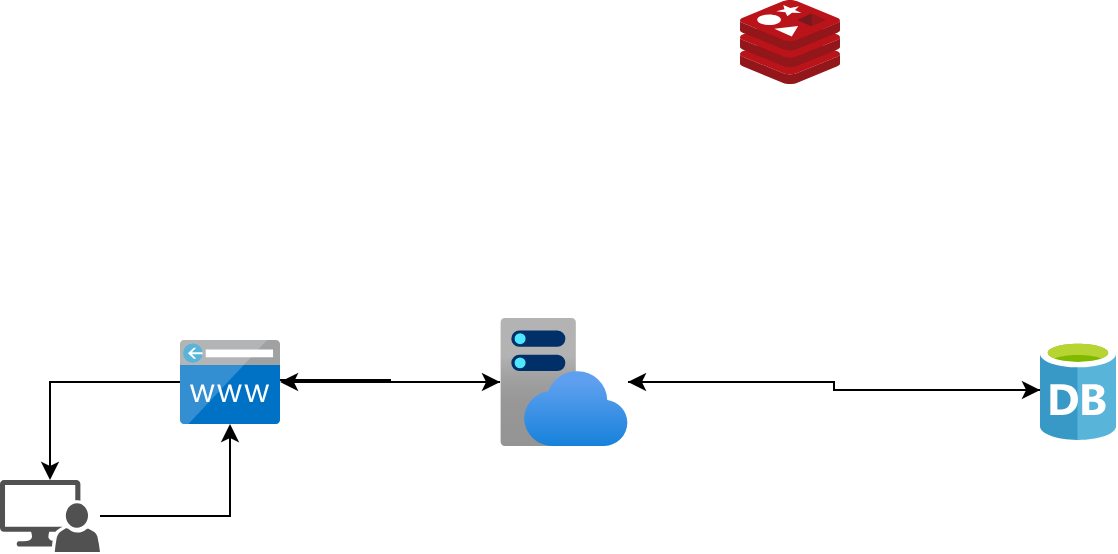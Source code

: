 <mxfile version="20.2.3" type="github" pages="3">
  <diagram id="iwUF3NW_ixmTpaKH3HgT" name="Diagrama de estructura">
    <mxGraphModel dx="1182" dy="732" grid="1" gridSize="10" guides="1" tooltips="1" connect="1" arrows="1" fold="1" page="1" pageScale="1" pageWidth="827" pageHeight="1169" math="0" shadow="0">
      <root>
        <mxCell id="0" />
        <mxCell id="1" parent="0" />
        <mxCell id="ob1_IgO3abHmtrE7pNwk-1" value="" style="sketch=0;aspect=fixed;html=1;points=[];align=center;image;fontSize=12;image=img/lib/mscae/Cache_Redis_Product.svg;" parent="1" vertex="1">
          <mxGeometry x="570" y="50" width="50" height="42" as="geometry" />
        </mxCell>
        <mxCell id="ob1_IgO3abHmtrE7pNwk-10" style="edgeStyle=orthogonalEdgeStyle;rounded=0;orthogonalLoop=1;jettySize=auto;html=1;" parent="1" source="ob1_IgO3abHmtrE7pNwk-2" target="ob1_IgO3abHmtrE7pNwk-4" edge="1">
          <mxGeometry relative="1" as="geometry" />
        </mxCell>
        <mxCell id="ob1_IgO3abHmtrE7pNwk-2" value="" style="sketch=0;aspect=fixed;html=1;points=[];align=center;image;fontSize=12;image=img/lib/mscae/Database_General.svg;" parent="1" vertex="1">
          <mxGeometry x="720" y="220" width="38" height="50" as="geometry" />
        </mxCell>
        <mxCell id="ob1_IgO3abHmtrE7pNwk-8" style="edgeStyle=orthogonalEdgeStyle;rounded=0;orthogonalLoop=1;jettySize=auto;html=1;" parent="1" source="ob1_IgO3abHmtrE7pNwk-4" target="ob1_IgO3abHmtrE7pNwk-11" edge="1">
          <mxGeometry relative="1" as="geometry" />
        </mxCell>
        <mxCell id="ob1_IgO3abHmtrE7pNwk-9" style="edgeStyle=orthogonalEdgeStyle;rounded=0;orthogonalLoop=1;jettySize=auto;html=1;" parent="1" source="ob1_IgO3abHmtrE7pNwk-4" target="ob1_IgO3abHmtrE7pNwk-2" edge="1">
          <mxGeometry relative="1" as="geometry" />
        </mxCell>
        <mxCell id="ob1_IgO3abHmtrE7pNwk-4" value="" style="aspect=fixed;html=1;points=[];align=center;image;fontSize=12;image=img/lib/azure2/app_services/App_Service_Plans.svg;" parent="1" vertex="1">
          <mxGeometry x="450" y="209" width="64" height="64" as="geometry" />
        </mxCell>
        <mxCell id="ob1_IgO3abHmtrE7pNwk-7" style="edgeStyle=orthogonalEdgeStyle;rounded=0;orthogonalLoop=1;jettySize=auto;html=1;exitX=0.6;exitY=0.476;exitDx=0;exitDy=0;exitPerimeter=0;" parent="1" source="ob1_IgO3abHmtrE7pNwk-11" target="ob1_IgO3abHmtrE7pNwk-4" edge="1">
          <mxGeometry relative="1" as="geometry" />
        </mxCell>
        <mxCell id="ob1_IgO3abHmtrE7pNwk-12" style="edgeStyle=orthogonalEdgeStyle;rounded=0;orthogonalLoop=1;jettySize=auto;html=1;" parent="1" source="ob1_IgO3abHmtrE7pNwk-6" target="ob1_IgO3abHmtrE7pNwk-11" edge="1">
          <mxGeometry relative="1" as="geometry" />
        </mxCell>
        <mxCell id="ob1_IgO3abHmtrE7pNwk-6" value="" style="sketch=0;pointerEvents=1;shadow=0;dashed=0;html=1;strokeColor=none;labelPosition=center;verticalLabelPosition=bottom;verticalAlign=top;align=center;fillColor=#515151;shape=mxgraph.mscae.system_center.admin_console" parent="1" vertex="1">
          <mxGeometry x="200" y="290" width="50" height="36" as="geometry" />
        </mxCell>
        <mxCell id="ob1_IgO3abHmtrE7pNwk-14" style="edgeStyle=orthogonalEdgeStyle;rounded=0;orthogonalLoop=1;jettySize=auto;html=1;" parent="1" source="ob1_IgO3abHmtrE7pNwk-11" target="ob1_IgO3abHmtrE7pNwk-6" edge="1">
          <mxGeometry relative="1" as="geometry" />
        </mxCell>
        <mxCell id="ob1_IgO3abHmtrE7pNwk-11" value="" style="sketch=0;aspect=fixed;html=1;points=[];align=center;image;fontSize=12;image=img/lib/mscae/CustomDomain.svg;" parent="1" vertex="1">
          <mxGeometry x="290" y="220" width="50" height="42" as="geometry" />
        </mxCell>
      </root>
    </mxGraphModel>
  </diagram>
  <diagram id="o4M7tStbH4NsZfAFSMak" name="Diagrama de clases">
    <mxGraphModel dx="1182" dy="732" grid="1" gridSize="10" guides="1" tooltips="1" connect="1" arrows="1" fold="1" page="1" pageScale="1" pageWidth="827" pageHeight="1169" math="0" shadow="0">
      <root>
        <mxCell id="0" />
        <mxCell id="1" parent="0" />
      </root>
    </mxGraphModel>
  </diagram>
  <diagram id="JTja-Op83QjTnAesh2fi" name="Diagrama E-R">
    <mxGraphModel dx="1182" dy="732" grid="1" gridSize="10" guides="1" tooltips="1" connect="1" arrows="1" fold="1" page="1" pageScale="1" pageWidth="827" pageHeight="1169" math="0" shadow="0">
      <root>
        <mxCell id="0" />
        <mxCell id="1" parent="0" />
        <mxCell id="xYUBQW3HPGIIGgUMhNy5-2" value="Simp" style="swimlane;childLayout=stackLayout;horizontal=1;startSize=30;horizontalStack=0;rounded=1;fontSize=14;fontStyle=0;strokeWidth=2;resizeParent=0;resizeLast=1;shadow=0;dashed=0;align=center;" vertex="1" parent="1">
          <mxGeometry x="410" y="200" width="160" height="120" as="geometry" />
        </mxCell>
        <mxCell id="xYUBQW3HPGIIGgUMhNy5-3" value="#Id&#xa;+Attribute2&#xa;+Attribute3" style="align=left;strokeColor=none;fillColor=none;spacingLeft=4;fontSize=12;verticalAlign=top;resizable=0;rotatable=0;part=1;" vertex="1" parent="xYUBQW3HPGIIGgUMhNy5-2">
          <mxGeometry y="30" width="160" height="90" as="geometry" />
        </mxCell>
        <mxCell id="xYUBQW3HPGIIGgUMhNy5-4" value="Fangroup" style="swimlane;childLayout=stackLayout;horizontal=1;startSize=30;horizontalStack=0;rounded=1;fontSize=14;fontStyle=0;strokeWidth=2;resizeParent=0;resizeLast=1;shadow=0;dashed=0;align=center;" vertex="1" parent="1">
          <mxGeometry x="190" y="480" width="160" height="120" as="geometry" />
        </mxCell>
        <mxCell id="xYUBQW3HPGIIGgUMhNy5-5" value="+Title&#xa;-Members" style="align=left;strokeColor=none;fillColor=none;spacingLeft=4;fontSize=12;verticalAlign=top;resizable=0;rotatable=0;part=1;" vertex="1" parent="xYUBQW3HPGIIGgUMhNy5-4">
          <mxGeometry y="30" width="160" height="90" as="geometry" />
        </mxCell>
        <mxCell id="xYUBQW3HPGIIGgUMhNy5-6" value="Streamer" style="swimlane;childLayout=stackLayout;horizontal=1;startSize=30;horizontalStack=0;rounded=1;fontSize=14;fontStyle=0;strokeWidth=2;resizeParent=0;resizeLast=1;shadow=0;dashed=0;align=center;" vertex="1" parent="1">
          <mxGeometry x="420" y="480" width="160" height="120" as="geometry" />
        </mxCell>
        <mxCell id="xYUBQW3HPGIIGgUMhNy5-7" value="#Channel&#xa;+Description&#xa;-Shadowbanned" style="align=left;strokeColor=none;fillColor=none;spacingLeft=4;fontSize=12;verticalAlign=top;resizable=0;rotatable=0;part=1;" vertex="1" parent="xYUBQW3HPGIIGgUMhNy5-6">
          <mxGeometry y="30" width="160" height="90" as="geometry" />
        </mxCell>
        <mxCell id="xYUBQW3HPGIIGgUMhNy5-8" value="Job" style="swimlane;childLayout=stackLayout;horizontal=1;startSize=30;horizontalStack=0;rounded=1;fontSize=14;fontStyle=0;strokeWidth=2;resizeParent=0;resizeLast=1;shadow=0;dashed=0;align=center;" vertex="1" parent="1">
          <mxGeometry x="180" y="200" width="160" height="120" as="geometry" />
        </mxCell>
        <mxCell id="xYUBQW3HPGIIGgUMhNy5-9" value="#Name&#xa;-Pay&#xa;-Social Status" style="align=left;strokeColor=none;fillColor=none;spacingLeft=4;fontSize=12;verticalAlign=top;resizable=0;rotatable=0;part=1;" vertex="1" parent="xYUBQW3HPGIIGgUMhNy5-8">
          <mxGeometry y="30" width="160" height="90" as="geometry" />
        </mxCell>
        <mxCell id="xYUBQW3HPGIIGgUMhNy5-13" value="" style="edgeStyle=entityRelationEdgeStyle;fontSize=12;html=1;endArrow=ERzeroToMany;endFill=1;rounded=0;" edge="1" parent="1" source="xYUBQW3HPGIIGgUMhNy5-3" target="xYUBQW3HPGIIGgUMhNy5-9">
          <mxGeometry width="100" height="100" relative="1" as="geometry">
            <mxPoint x="370" y="150" as="sourcePoint" />
            <mxPoint x="470" y="50" as="targetPoint" />
          </mxGeometry>
        </mxCell>
        <mxCell id="xYUBQW3HPGIIGgUMhNy5-15" value="" style="edgeStyle=entityRelationEdgeStyle;fontSize=12;html=1;endArrow=ERoneToMany;startArrow=ERzeroToMany;rounded=0;" edge="1" parent="1" source="xYUBQW3HPGIIGgUMhNy5-3" target="xYUBQW3HPGIIGgUMhNy5-7">
          <mxGeometry width="100" height="100" relative="1" as="geometry">
            <mxPoint x="540" y="390" as="sourcePoint" />
            <mxPoint x="600" y="420" as="targetPoint" />
          </mxGeometry>
        </mxCell>
        <mxCell id="xYUBQW3HPGIIGgUMhNy5-18" value="" style="edgeStyle=entityRelationEdgeStyle;fontSize=12;html=1;endArrow=ERzeroToMany;startArrow=ERmandOne;rounded=0;" edge="1" parent="1" source="xYUBQW3HPGIIGgUMhNy5-7" target="xYUBQW3HPGIIGgUMhNy5-5">
          <mxGeometry width="100" height="100" relative="1" as="geometry">
            <mxPoint x="730" y="440" as="sourcePoint" />
            <mxPoint x="650" y="410" as="targetPoint" />
          </mxGeometry>
        </mxCell>
      </root>
    </mxGraphModel>
  </diagram>
</mxfile>
